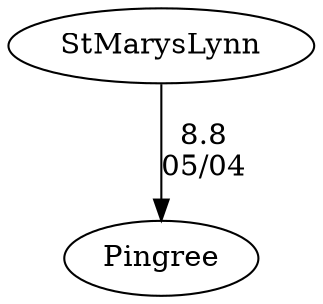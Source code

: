 digraph girls2foursPingree {Pingree [URL="girls2foursPingree.html"];StMarysLynn [URL="girls2foursStMarysLynn.html"];StMarysLynn -> Pingree[label="8.8
05/04", weight="92", tooltip="NEIRA Boys & Girls Fours,Pingree, Lowell High, St. Mary's, Dublin			
Distance: 1500 Conditions: Flat conditions until the mixed and varsity races, which encountered an 8mph headwind. Comments: Boys' and Girls' third boats were novice crews. Girls' fourth race was a mixed race.
None", URL="https://www.row2k.com/results/resultspage.cfm?UID=332AC602A7184903C2BF632C3A15C1EB&cat=5", random="random"]}